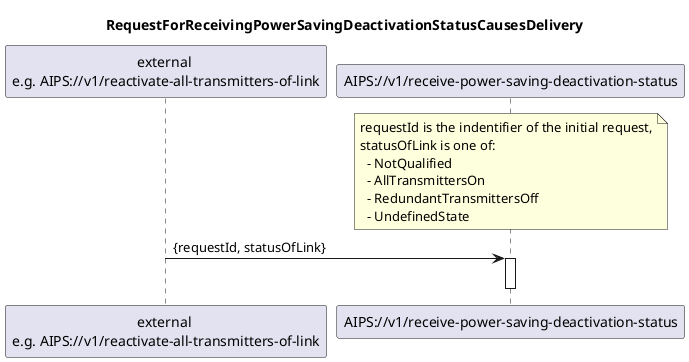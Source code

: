 @startuml 415_receivePowerSavingDeactivationStatus
skinparam responseMessageBelowArrow true

title
RequestForReceivingPowerSavingDeactivationStatusCausesDelivery
end title

participant "external \ne.g. AIPS://v1/reactivate-all-transmitters-of-link" as requestor
participant "AIPS://v1/receive-power-saving-deactivation-status" as delivery


note over delivery
  requestId is the indentifier of the initial request,
  statusOfLink is one of:
    - NotQualified
    - AllTransmittersOn
    - RedundantTransmittersOff
    - UndefinedState
end note
requestor -> delivery: {requestId, statusOfLink}
activate delivery

deactivate delivery

@enduml